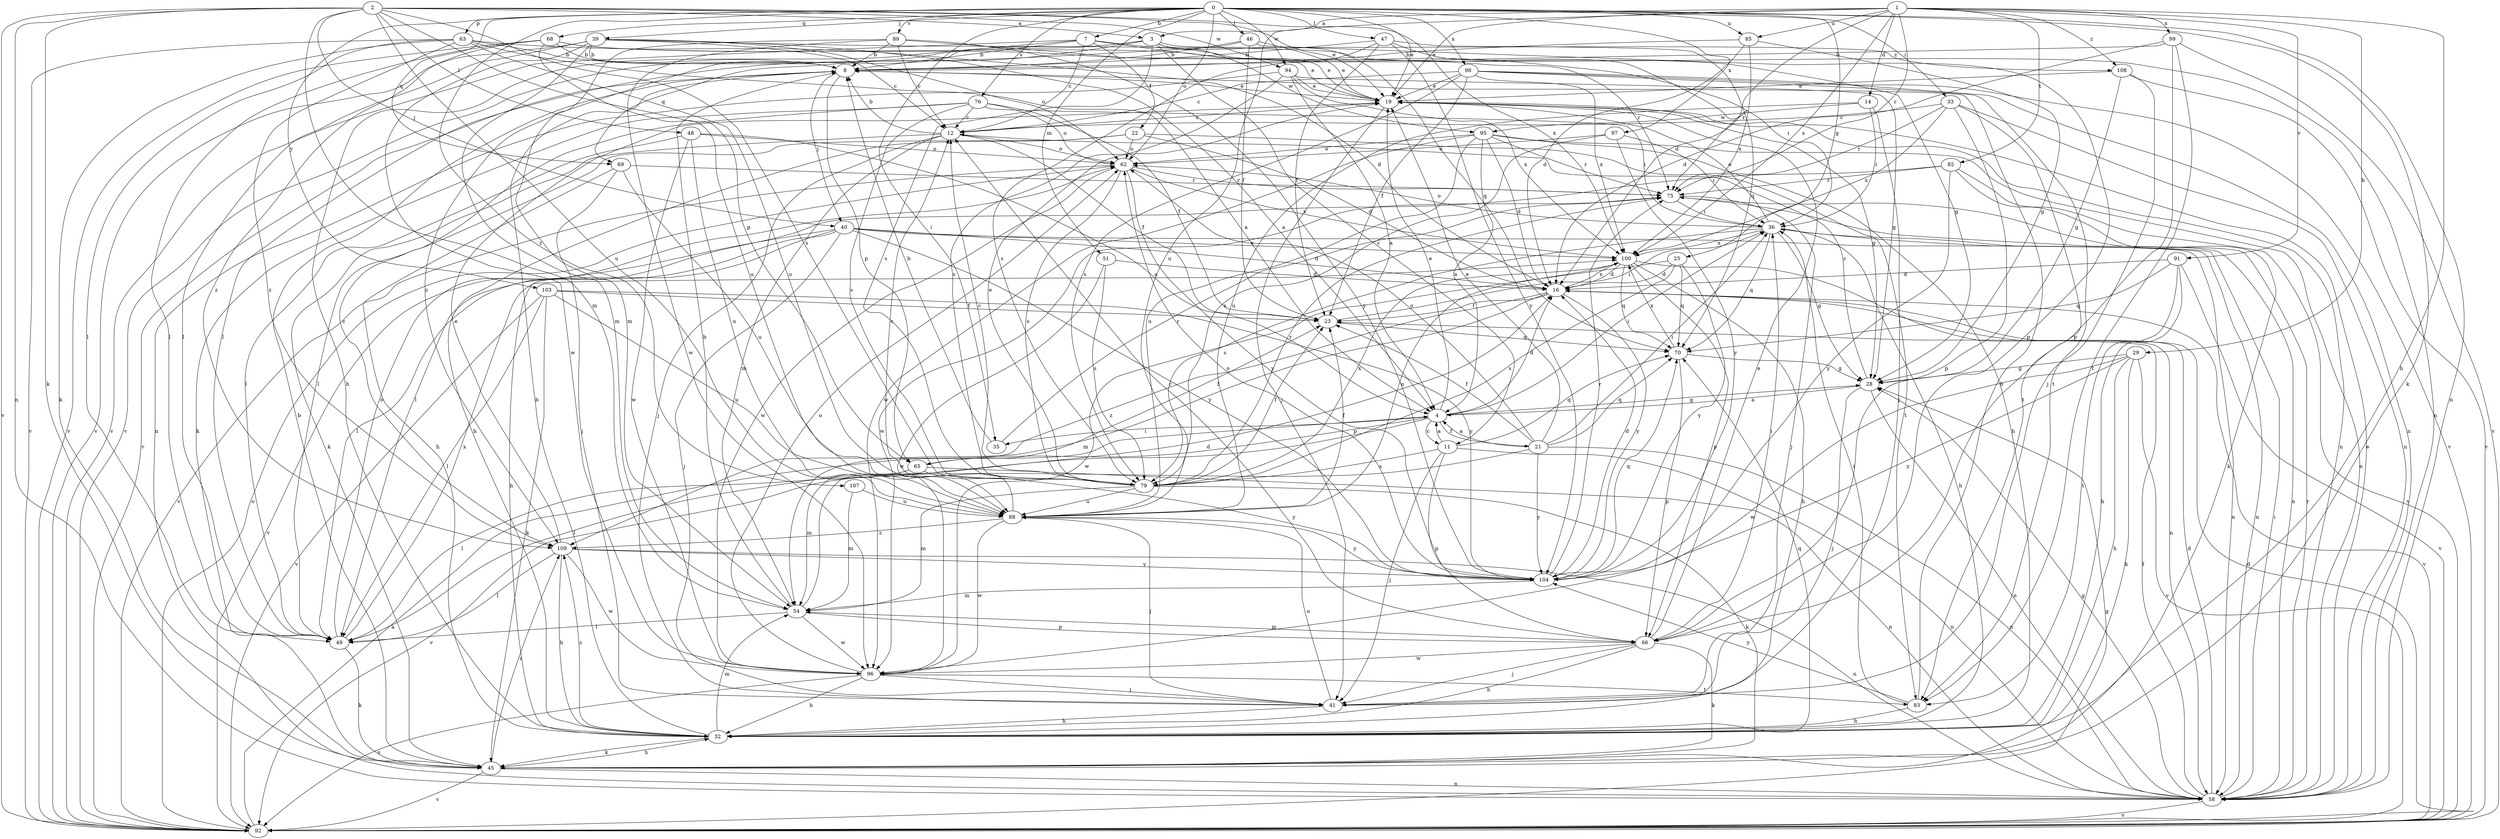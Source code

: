 strict digraph  {
0;
1;
2;
3;
4;
7;
8;
11;
12;
14;
16;
19;
21;
22;
23;
25;
28;
29;
32;
33;
35;
36;
39;
40;
41;
45;
46;
47;
48;
49;
51;
54;
58;
62;
63;
65;
66;
68;
69;
70;
75;
76;
79;
82;
83;
85;
88;
89;
91;
92;
94;
95;
96;
97;
98;
99;
100;
103;
104;
107;
108;
109;
0 -> 7  [label=b];
0 -> 19  [label=e];
0 -> 25  [label=g];
0 -> 33  [label=i];
0 -> 35  [label=i];
0 -> 39  [label=j];
0 -> 45  [label=k];
0 -> 46  [label=l];
0 -> 47  [label=l];
0 -> 51  [label=m];
0 -> 58  [label=n];
0 -> 62  [label=o];
0 -> 63  [label=p];
0 -> 68  [label=q];
0 -> 69  [label=q];
0 -> 76  [label=s];
0 -> 85  [label=u];
0 -> 89  [label=v];
0 -> 94  [label=w];
0 -> 97  [label=x];
0 -> 98  [label=x];
0 -> 103  [label=y];
0 -> 107  [label=z];
1 -> 3  [label=a];
1 -> 14  [label=d];
1 -> 16  [label=d];
1 -> 19  [label=e];
1 -> 29  [label=h];
1 -> 32  [label=h];
1 -> 75  [label=r];
1 -> 82  [label=t];
1 -> 85  [label=u];
1 -> 88  [label=u];
1 -> 91  [label=v];
1 -> 99  [label=x];
1 -> 100  [label=x];
1 -> 108  [label=z];
2 -> 3  [label=a];
2 -> 19  [label=e];
2 -> 40  [label=j];
2 -> 45  [label=k];
2 -> 48  [label=l];
2 -> 54  [label=m];
2 -> 58  [label=n];
2 -> 65  [label=p];
2 -> 79  [label=s];
2 -> 88  [label=u];
2 -> 92  [label=v];
2 -> 94  [label=w];
2 -> 100  [label=x];
3 -> 11  [label=c];
3 -> 69  [label=q];
3 -> 70  [label=q];
3 -> 79  [label=s];
3 -> 92  [label=v];
3 -> 95  [label=w];
3 -> 108  [label=z];
3 -> 109  [label=z];
4 -> 11  [label=c];
4 -> 16  [label=d];
4 -> 19  [label=e];
4 -> 21  [label=f];
4 -> 28  [label=g];
4 -> 35  [label=i];
4 -> 36  [label=i];
4 -> 49  [label=l];
4 -> 65  [label=p];
7 -> 8  [label=b];
7 -> 12  [label=c];
7 -> 19  [label=e];
7 -> 22  [label=f];
7 -> 28  [label=g];
7 -> 32  [label=h];
7 -> 92  [label=v];
8 -> 19  [label=e];
8 -> 40  [label=j];
8 -> 65  [label=p];
8 -> 92  [label=v];
11 -> 4  [label=a];
11 -> 41  [label=j];
11 -> 58  [label=n];
11 -> 66  [label=p];
11 -> 70  [label=q];
11 -> 79  [label=s];
12 -> 8  [label=b];
12 -> 23  [label=f];
12 -> 41  [label=j];
12 -> 45  [label=k];
12 -> 54  [label=m];
12 -> 62  [label=o];
14 -> 36  [label=i];
14 -> 41  [label=j];
14 -> 88  [label=u];
14 -> 95  [label=w];
16 -> 23  [label=f];
16 -> 54  [label=m];
16 -> 92  [label=v];
16 -> 100  [label=x];
16 -> 104  [label=y];
16 -> 109  [label=z];
19 -> 12  [label=c];
19 -> 28  [label=g];
19 -> 41  [label=j];
19 -> 58  [label=n];
21 -> 4  [label=a];
21 -> 19  [label=e];
21 -> 23  [label=f];
21 -> 36  [label=i];
21 -> 58  [label=n];
21 -> 62  [label=o];
21 -> 70  [label=q];
21 -> 92  [label=v];
21 -> 104  [label=y];
22 -> 16  [label=d];
22 -> 32  [label=h];
22 -> 49  [label=l];
22 -> 62  [label=o];
22 -> 83  [label=t];
23 -> 36  [label=i];
23 -> 70  [label=q];
25 -> 16  [label=d];
25 -> 70  [label=q];
25 -> 79  [label=s];
25 -> 96  [label=w];
25 -> 104  [label=y];
28 -> 4  [label=a];
28 -> 12  [label=c];
28 -> 41  [label=j];
28 -> 58  [label=n];
29 -> 28  [label=g];
29 -> 32  [label=h];
29 -> 45  [label=k];
29 -> 92  [label=v];
29 -> 96  [label=w];
29 -> 104  [label=y];
32 -> 8  [label=b];
32 -> 45  [label=k];
32 -> 54  [label=m];
32 -> 70  [label=q];
32 -> 109  [label=z];
33 -> 12  [label=c];
33 -> 58  [label=n];
33 -> 66  [label=p];
33 -> 75  [label=r];
33 -> 83  [label=t];
33 -> 100  [label=x];
35 -> 8  [label=b];
35 -> 75  [label=r];
36 -> 19  [label=e];
36 -> 28  [label=g];
36 -> 32  [label=h];
36 -> 58  [label=n];
36 -> 62  [label=o];
36 -> 70  [label=q];
36 -> 79  [label=s];
36 -> 100  [label=x];
39 -> 4  [label=a];
39 -> 8  [label=b];
39 -> 12  [label=c];
39 -> 49  [label=l];
39 -> 54  [label=m];
39 -> 58  [label=n];
39 -> 62  [label=o];
39 -> 92  [label=v];
39 -> 96  [label=w];
40 -> 16  [label=d];
40 -> 32  [label=h];
40 -> 41  [label=j];
40 -> 49  [label=l];
40 -> 58  [label=n];
40 -> 92  [label=v];
40 -> 100  [label=x];
40 -> 104  [label=y];
41 -> 32  [label=h];
41 -> 88  [label=u];
45 -> 8  [label=b];
45 -> 32  [label=h];
45 -> 58  [label=n];
45 -> 92  [label=v];
45 -> 109  [label=z];
46 -> 8  [label=b];
46 -> 19  [label=e];
46 -> 23  [label=f];
46 -> 49  [label=l];
46 -> 66  [label=p];
47 -> 8  [label=b];
47 -> 23  [label=f];
47 -> 70  [label=q];
47 -> 75  [label=r];
47 -> 79  [label=s];
47 -> 104  [label=y];
48 -> 4  [label=a];
48 -> 49  [label=l];
48 -> 62  [label=o];
48 -> 88  [label=u];
48 -> 96  [label=w];
49 -> 45  [label=k];
49 -> 62  [label=o];
49 -> 100  [label=x];
51 -> 16  [label=d];
51 -> 79  [label=s];
51 -> 96  [label=w];
54 -> 8  [label=b];
54 -> 16  [label=d];
54 -> 49  [label=l];
54 -> 66  [label=p];
54 -> 96  [label=w];
58 -> 16  [label=d];
58 -> 19  [label=e];
58 -> 23  [label=f];
58 -> 28  [label=g];
58 -> 36  [label=i];
58 -> 75  [label=r];
58 -> 92  [label=v];
62 -> 75  [label=r];
62 -> 79  [label=s];
62 -> 92  [label=v];
62 -> 96  [label=w];
62 -> 100  [label=x];
62 -> 104  [label=y];
63 -> 4  [label=a];
63 -> 8  [label=b];
63 -> 16  [label=d];
63 -> 45  [label=k];
63 -> 49  [label=l];
63 -> 88  [label=u];
63 -> 92  [label=v];
63 -> 109  [label=z];
65 -> 23  [label=f];
65 -> 49  [label=l];
65 -> 54  [label=m];
65 -> 58  [label=n];
65 -> 104  [label=y];
66 -> 12  [label=c];
66 -> 19  [label=e];
66 -> 32  [label=h];
66 -> 36  [label=i];
66 -> 41  [label=j];
66 -> 45  [label=k];
66 -> 54  [label=m];
66 -> 96  [label=w];
68 -> 8  [label=b];
68 -> 36  [label=i];
68 -> 49  [label=l];
68 -> 75  [label=r];
68 -> 88  [label=u];
68 -> 92  [label=v];
68 -> 109  [label=z];
69 -> 32  [label=h];
69 -> 41  [label=j];
69 -> 75  [label=r];
69 -> 88  [label=u];
70 -> 28  [label=g];
70 -> 66  [label=p];
70 -> 100  [label=x];
75 -> 36  [label=i];
75 -> 41  [label=j];
75 -> 58  [label=n];
75 -> 96  [label=w];
76 -> 12  [label=c];
76 -> 23  [label=f];
76 -> 36  [label=i];
76 -> 45  [label=k];
76 -> 62  [label=o];
76 -> 79  [label=s];
76 -> 109  [label=z];
79 -> 12  [label=c];
79 -> 19  [label=e];
79 -> 23  [label=f];
79 -> 45  [label=k];
79 -> 54  [label=m];
79 -> 75  [label=r];
79 -> 88  [label=u];
79 -> 100  [label=x];
82 -> 45  [label=k];
82 -> 49  [label=l];
82 -> 75  [label=r];
82 -> 92  [label=v];
82 -> 104  [label=y];
83 -> 8  [label=b];
83 -> 32  [label=h];
83 -> 36  [label=i];
83 -> 104  [label=y];
85 -> 8  [label=b];
85 -> 16  [label=d];
85 -> 28  [label=g];
85 -> 100  [label=x];
88 -> 12  [label=c];
88 -> 23  [label=f];
88 -> 41  [label=j];
88 -> 96  [label=w];
88 -> 104  [label=y];
88 -> 109  [label=z];
89 -> 8  [label=b];
89 -> 12  [label=c];
89 -> 19  [label=e];
89 -> 54  [label=m];
89 -> 96  [label=w];
89 -> 104  [label=y];
91 -> 16  [label=d];
91 -> 32  [label=h];
91 -> 70  [label=q];
91 -> 83  [label=t];
91 -> 92  [label=v];
92 -> 4  [label=a];
92 -> 16  [label=d];
92 -> 28  [label=g];
92 -> 62  [label=o];
94 -> 4  [label=a];
94 -> 19  [label=e];
94 -> 28  [label=g];
94 -> 58  [label=n];
94 -> 79  [label=s];
94 -> 100  [label=x];
95 -> 4  [label=a];
95 -> 16  [label=d];
95 -> 32  [label=h];
95 -> 58  [label=n];
95 -> 62  [label=o];
95 -> 75  [label=r];
95 -> 88  [label=u];
95 -> 96  [label=w];
96 -> 32  [label=h];
96 -> 41  [label=j];
96 -> 62  [label=o];
96 -> 83  [label=t];
96 -> 92  [label=v];
97 -> 36  [label=i];
97 -> 62  [label=o];
97 -> 79  [label=s];
97 -> 104  [label=y];
98 -> 12  [label=c];
98 -> 19  [label=e];
98 -> 23  [label=f];
98 -> 58  [label=n];
98 -> 79  [label=s];
98 -> 83  [label=t];
98 -> 92  [label=v];
98 -> 100  [label=x];
99 -> 8  [label=b];
99 -> 16  [label=d];
99 -> 66  [label=p];
99 -> 83  [label=t];
99 -> 92  [label=v];
100 -> 16  [label=d];
100 -> 32  [label=h];
100 -> 58  [label=n];
100 -> 66  [label=p];
100 -> 70  [label=q];
100 -> 88  [label=u];
103 -> 23  [label=f];
103 -> 45  [label=k];
103 -> 49  [label=l];
103 -> 88  [label=u];
103 -> 92  [label=v];
103 -> 104  [label=y];
104 -> 16  [label=d];
104 -> 54  [label=m];
104 -> 62  [label=o];
104 -> 70  [label=q];
104 -> 75  [label=r];
107 -> 54  [label=m];
107 -> 88  [label=u];
108 -> 19  [label=e];
108 -> 28  [label=g];
108 -> 41  [label=j];
108 -> 92  [label=v];
109 -> 19  [label=e];
109 -> 32  [label=h];
109 -> 49  [label=l];
109 -> 58  [label=n];
109 -> 96  [label=w];
109 -> 104  [label=y];
}
